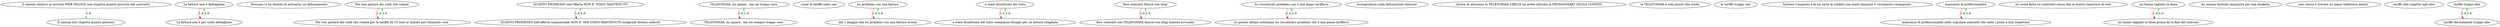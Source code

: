 digraph rawGraph {
"Il canone non rispetta quanto previsto";"Il canone relativo al servizio WEB VELOCE non rispetta quanto previsto dal contratto";"La fattura non è dettagliata";"La fattura non è per nulla dettagliata";"Nessuno vi ha chiesto di attivarmi un abbonamento";"Per non parlare dei soldi che rubate";"Per non parlare dei soldi che rubate per la tariffa da 15 cent al minuto per chiamate voce";"QUANTO PROMESSO nell'offerta NON E' STATO MANTENUTO";"QUANTO PROMESSO nell'offerta commerciale NON E' MAI STATO MANTENUTO malgrado diversi solleciti";"TELEFONIAX, mi spiace.. ma sei troppo cara";"TELEFONIAX, mi spiace.. ma sei sempre troppo cara";"come le tariffe siete cari";"ho problemi con una fattura";"dal 1 maggio che ho problemi con una fattura errata";"e stata disattivata del tutto";"e stata disattivata del tutto creandomi disagio per un fattura sbagliata";"fare contratti finisce con litigi";"fare contratti con TELEFONIAX finisce con litigi tramite avvocato";"ho riscontrato problemi con il mio piano tariffario";"in queste ultime settimane ho riscontrato problemi con il mio piano tariffario";"incongruenze sulla fatturazione internet";"invece di attivarmi la TELEFONIAX CIRCLE mi avete attivato la PROMOSMART SENZA CONFINI";"la TELEFONIAX e solo prezzi alle stelle";"le tariffe troppo cari";"limitare l'acquisto a ki ha carta di credito con conto bancario è veramente vergognoso";"mancanza di professionalità";"mancanza di professionalità nello stipulare contratti che siete i primi a non rispettare";"mi avete fatto un contratto senza che io avessi copertura di rete";"mi hanno tagliato la linea";"mi hanno tagliato la linea prima de la fine del contrato";"mi stanno facendo impazzire per una disdetta";"non riesco a trovare un piano telefonico adatto";"tariffe alte rispetto agli altri";"tariffe troppo alte";"tariffe decisamente troppo alte";"Il canone relativo al servizio WEB VELOCE non rispetta quanto previsto dal contratto" -> "Il canone non rispetta quanto previsto" [label=1.0] [color=green]
"La fattura non è per nulla dettagliata" -> "La fattura non è dettagliata" [label=1.0] [color=green]
"La fattura non è dettagliata" -> "La fattura non è per nulla dettagliata" [label=1.0] [color=red]
"Per non parlare dei soldi che rubate per la tariffa da 15 cent al minuto per chiamate voce" -> "Per non parlare dei soldi che rubate" [label=1.0] [color=green]
"Per non parlare dei soldi che rubate" -> "Per non parlare dei soldi che rubate per la tariffa da 15 cent al minuto per chiamate voce" [label=1.0] [color=red]
"QUANTO PROMESSO nell'offerta commerciale NON E' MAI STATO MANTENUTO malgrado diversi solleciti" -> "QUANTO PROMESSO nell'offerta NON E' STATO MANTENUTO" [label=1.0] [color=green]
"QUANTO PROMESSO nell'offerta NON E' STATO MANTENUTO" -> "QUANTO PROMESSO nell'offerta commerciale NON E' MAI STATO MANTENUTO malgrado diversi solleciti" [label=1.0] [color=red]
"TELEFONIAX, mi spiace.. ma sei sempre troppo cara" -> "TELEFONIAX, mi spiace.. ma sei troppo cara" [label=1.0] [color=green]
"TELEFONIAX, mi spiace.. ma sei troppo cara" -> "TELEFONIAX, mi spiace.. ma sei sempre troppo cara" [label=1.0] [color=red]
"dal 1 maggio che ho problemi con una fattura errata" -> "ho problemi con una fattura" [label=1.0] [color=green]
"ho problemi con una fattura" -> "dal 1 maggio che ho problemi con una fattura errata" [label=1.0] [color=red]
"e stata disattivata del tutto creandomi disagio per un fattura sbagliata" -> "e stata disattivata del tutto" [label=1.0] [color=green]
"e stata disattivata del tutto" -> "e stata disattivata del tutto creandomi disagio per un fattura sbagliata" [label=1.0] [color=red]
"fare contratti con TELEFONIAX finisce con litigi tramite avvocato" -> "fare contratti finisce con litigi" [label=1.0] [color=green]
"fare contratti finisce con litigi" -> "fare contratti con TELEFONIAX finisce con litigi tramite avvocato" [label=1.0] [color=red]
"in queste ultime settimane ho riscontrato problemi con il mio piano tariffario" -> "ho riscontrato problemi con il mio piano tariffario" [label=1.0] [color=green]
"ho riscontrato problemi con il mio piano tariffario" -> "in queste ultime settimane ho riscontrato problemi con il mio piano tariffario" [label=1.0] [color=red]
"mancanza di professionalità nello stipulare contratti che siete i primi a non rispettare" -> "mancanza di professionalità" [label=1.0] [color=green]
"mancanza di professionalità" -> "mancanza di professionalità nello stipulare contratti che siete i primi a non rispettare" [label=1.0] [color=red]
"mi hanno tagliato la linea prima de la fine del contrato" -> "mi hanno tagliato la linea" [label=1.0] [color=green]
"mi hanno tagliato la linea" -> "mi hanno tagliato la linea prima de la fine del contrato" [label=1.0] [color=red]
"tariffe decisamente troppo alte" -> "tariffe troppo alte" [label=1.0] [color=green]
"tariffe troppo alte" -> "tariffe decisamente troppo alte" [label=1.0] [color=red]
}
